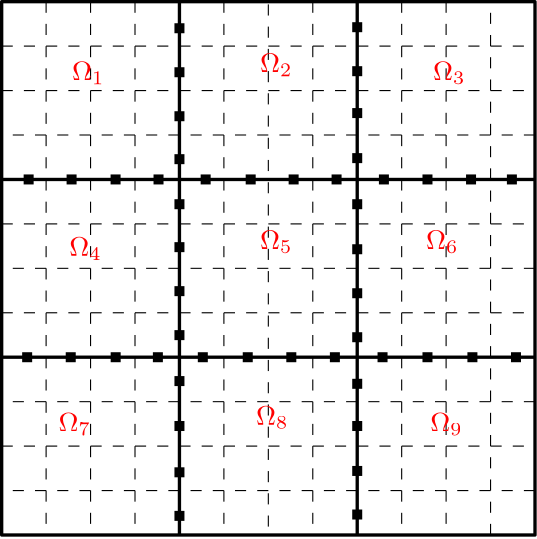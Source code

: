 <?xml version="1.0"?>
<!DOCTYPE ipe SYSTEM "ipe.dtd">
<ipe version="70107" creator="Ipe 7.1.7">
<info created="D:20170202123802" modified="D:20170202134141"/>
<ipestyle name="basic">
<symbol name="arrow/arc(spx)">
<path stroke="sym-stroke" fill="sym-stroke" pen="sym-pen">
0 0 m
-1 0.333 l
-1 -0.333 l
h
</path>
</symbol>
<symbol name="arrow/farc(spx)">
<path stroke="sym-stroke" fill="white" pen="sym-pen">
0 0 m
-1 0.333 l
-1 -0.333 l
h
</path>
</symbol>
<symbol name="arrow/ptarc(spx)">
<path stroke="sym-stroke" fill="sym-stroke" pen="sym-pen">
0 0 m
-1 0.333 l
-0.8 0 l
-1 -0.333 l
h
</path>
</symbol>
<symbol name="arrow/fptarc(spx)">
<path stroke="sym-stroke" fill="white" pen="sym-pen">
0 0 m
-1 0.333 l
-0.8 0 l
-1 -0.333 l
h
</path>
</symbol>
<symbol name="mark/circle(sx)" transformations="translations">
<path fill="sym-stroke">
0.6 0 0 0.6 0 0 e
0.4 0 0 0.4 0 0 e
</path>
</symbol>
<symbol name="mark/disk(sx)" transformations="translations">
<path fill="sym-stroke">
0.6 0 0 0.6 0 0 e
</path>
</symbol>
<symbol name="mark/fdisk(sfx)" transformations="translations">
<group>
<path fill="sym-fill">
0.5 0 0 0.5 0 0 e
</path>
<path fill="sym-stroke" fillrule="eofill">
0.6 0 0 0.6 0 0 e
0.4 0 0 0.4 0 0 e
</path>
</group>
</symbol>
<symbol name="mark/box(sx)" transformations="translations">
<path fill="sym-stroke" fillrule="eofill">
-0.6 -0.6 m
0.6 -0.6 l
0.6 0.6 l
-0.6 0.6 l
h
-0.4 -0.4 m
0.4 -0.4 l
0.4 0.4 l
-0.4 0.4 l
h
</path>
</symbol>
<symbol name="mark/square(sx)" transformations="translations">
<path fill="sym-stroke">
-0.6 -0.6 m
0.6 -0.6 l
0.6 0.6 l
-0.6 0.6 l
h
</path>
</symbol>
<symbol name="mark/fsquare(sfx)" transformations="translations">
<group>
<path fill="sym-fill">
-0.5 -0.5 m
0.5 -0.5 l
0.5 0.5 l
-0.5 0.5 l
h
</path>
<path fill="sym-stroke" fillrule="eofill">
-0.6 -0.6 m
0.6 -0.6 l
0.6 0.6 l
-0.6 0.6 l
h
-0.4 -0.4 m
0.4 -0.4 l
0.4 0.4 l
-0.4 0.4 l
h
</path>
</group>
</symbol>
<symbol name="mark/cross(sx)" transformations="translations">
<group>
<path fill="sym-stroke">
-0.43 -0.57 m
0.57 0.43 l
0.43 0.57 l
-0.57 -0.43 l
h
</path>
<path fill="sym-stroke">
-0.43 0.57 m
0.57 -0.43 l
0.43 -0.57 l
-0.57 0.43 l
h
</path>
</group>
</symbol>
<symbol name="arrow/fnormal(spx)">
<path stroke="sym-stroke" fill="white" pen="sym-pen">
0 0 m
-1 0.333 l
-1 -0.333 l
h
</path>
</symbol>
<symbol name="arrow/pointed(spx)">
<path stroke="sym-stroke" fill="sym-stroke" pen="sym-pen">
0 0 m
-1 0.333 l
-0.8 0 l
-1 -0.333 l
h
</path>
</symbol>
<symbol name="arrow/fpointed(spx)">
<path stroke="sym-stroke" fill="white" pen="sym-pen">
0 0 m
-1 0.333 l
-0.8 0 l
-1 -0.333 l
h
</path>
</symbol>
<symbol name="arrow/linear(spx)">
<path stroke="sym-stroke" pen="sym-pen">
-1 0.333 m
0 0 l
-1 -0.333 l
</path>
</symbol>
<symbol name="arrow/fdouble(spx)">
<path stroke="sym-stroke" fill="white" pen="sym-pen">
0 0 m
-1 0.333 l
-1 -0.333 l
h
-1 0 m
-2 0.333 l
-2 -0.333 l
h
</path>
</symbol>
<symbol name="arrow/double(spx)">
<path stroke="sym-stroke" fill="sym-stroke" pen="sym-pen">
0 0 m
-1 0.333 l
-1 -0.333 l
h
-1 0 m
-2 0.333 l
-2 -0.333 l
h
</path>
</symbol>
<pen name="heavier" value="0.8"/>
<pen name="fat" value="1.2"/>
<pen name="ultrafat" value="2"/>
<symbolsize name="large" value="5"/>
<symbolsize name="small" value="2"/>
<symbolsize name="tiny" value="1.1"/>
<arrowsize name="large" value="10"/>
<arrowsize name="small" value="5"/>
<arrowsize name="tiny" value="3"/>
<color name="red" value="1 0 0"/>
<color name="green" value="0 1 0"/>
<color name="blue" value="0 0 1"/>
<color name="yellow" value="1 1 0"/>
<color name="orange" value="1 0.647 0"/>
<color name="gold" value="1 0.843 0"/>
<color name="purple" value="0.627 0.125 0.941"/>
<color name="gray" value="0.745"/>
<color name="brown" value="0.647 0.165 0.165"/>
<color name="navy" value="0 0 0.502"/>
<color name="pink" value="1 0.753 0.796"/>
<color name="seagreen" value="0.18 0.545 0.341"/>
<color name="turquoise" value="0.251 0.878 0.816"/>
<color name="violet" value="0.933 0.51 0.933"/>
<color name="darkblue" value="0 0 0.545"/>
<color name="darkcyan" value="0 0.545 0.545"/>
<color name="darkgray" value="0.663"/>
<color name="darkgreen" value="0 0.392 0"/>
<color name="darkmagenta" value="0.545 0 0.545"/>
<color name="darkorange" value="1 0.549 0"/>
<color name="darkred" value="0.545 0 0"/>
<color name="lightblue" value="0.678 0.847 0.902"/>
<color name="lightcyan" value="0.878 1 1"/>
<color name="lightgray" value="0.827"/>
<color name="lightgreen" value="0.565 0.933 0.565"/>
<color name="lightyellow" value="1 1 0.878"/>
<dashstyle name="dashed" value="[4] 0"/>
<dashstyle name="dotted" value="[1 3] 0"/>
<dashstyle name="dash dotted" value="[4 2 1 2] 0"/>
<dashstyle name="dash dot dotted" value="[4 2 1 2 1 2] 0"/>
<textsize name="large" value="\large"/>
<textsize name="Large" value="\Large"/>
<textsize name="LARGE" value="\LARGE"/>
<textsize name="huge" value="\huge"/>
<textsize name="Huge" value="\Huge"/>
<textsize name="small" value="\small"/>
<textsize name="footnote" value="\footnotesize"/>
<textsize name="tiny" value="\tiny"/>
<textstyle name="center" begin="\begin{center}" end="\end{center}"/>
<textstyle name="itemize" begin="\begin{itemize}" end="\end{itemize}"/>
<textstyle name="item" begin="\begin{itemize}\item{}" end="\end{itemize}"/>
<gridsize name="4 pts" value="4"/>
<gridsize name="8 pts (~3 mm)" value="8"/>
<gridsize name="16 pts (~6 mm)" value="16"/>
<gridsize name="32 pts (~12 mm)" value="32"/>
<gridsize name="10 pts (~3.5 mm)" value="10"/>
<gridsize name="20 pts (~7 mm)" value="20"/>
<gridsize name="14 pts (~5 mm)" value="14"/>
<gridsize name="28 pts (~10 mm)" value="28"/>
<gridsize name="56 pts (~20 mm)" value="56"/>
<anglesize name="90 deg" value="90"/>
<anglesize name="60 deg" value="60"/>
<anglesize name="45 deg" value="45"/>
<anglesize name="30 deg" value="30"/>
<anglesize name="22.5 deg" value="22.5"/>
<tiling name="falling" angle="-60" step="4" width="1"/>
<tiling name="rising" angle="30" step="4" width="1"/>
</ipestyle>
<page>
<layer name="alpha"/>
<view layers="alpha" active="alpha"/>
<path layer="alpha" stroke="black" dash="dashed">
192 768 m
192 768 l
192 768 l
192 768 l
h
</path>
<path stroke="black" dash="dashed">
192 768 m
192 768 l
192 768 l
192 768 l
h
</path>
<path stroke="black" pen="fat">
192 768 m
192 576 l
384 576 l
384 768 l
h
</path>
<path stroke="black" pen="fat">
192 704 m
384 704 l
384 704 l
</path>
<path stroke="black" pen="fat">
192 640 m
384 640 l
</path>
<path stroke="black" pen="fat">
256 768 m
256 576 l
</path>
<path stroke="black" pen="fat">
320 768 m
320 576 l
</path>
<path stroke="black" dash="dashed">
208 768 m
208 576 l
</path>
<path stroke="black" dash="dashed">
224 768 m
224 576 l
</path>
<path stroke="black" dash="dashed">
240 768 m
240 576 l
</path>
<path stroke="black" dash="dashed">
272 768 m
272 576 l
</path>
<path matrix="1 0 0 1 0 -0.98036" stroke="black" dash="dashed">
288 768 m
288 576 l
</path>
<path stroke="black" dash="dashed">
304 768 m
304 576 l
</path>
<path stroke="black" dash="dashed">
336 768 m
336 576 l
336 576 l
336 576 l
</path>
<path stroke="black" dash="dashed">
352 768 m
352 576 l
</path>
<path stroke="black" dash="dashed">
368 576 m
368 768 l
</path>
<path stroke="black" dash="dashed">
192 752 m
384 752 l
384 752 l
</path>
<path stroke="black" dash="dashed">
192 736 m
384 736 l
</path>
<path stroke="black" dash="dashed">
384 720 m
192 720 l
192 720 l
192 720 l
</path>
<path stroke="black" dash="dashed">
192 688 m
384 688 l
</path>
<path stroke="black" dash="dashed">
384 672 m
192 672 l
</path>
<path stroke="black" dash="dashed">
192 656 m
384 656 l
</path>
<path stroke="black" dash="dashed">
384 624 m
192 624 l
</path>
<path stroke="black" dash="dashed">
192 608 m
384 608 l
</path>
<path stroke="black" dash="dashed">
384 592 m
192 592 l
</path>
<use name="mark/square(sx)" pos="256 758.433" size="normal" stroke="black"/>
<use name="mark/square(sx)" pos="256 742.596" size="normal" stroke="black"/>
<use name="mark/square(sx)" pos="256 726.76" size="normal" stroke="black"/>
<use name="mark/square(sx)" pos="256 711.3" size="normal" stroke="black"/>
<use name="mark/square(sx)" pos="256 695.086" size="normal" stroke="black"/>
<use name="mark/square(sx)" pos="256 679.627" size="normal" stroke="black"/>
<use name="mark/square(sx)" pos="256 663.79" size="normal" stroke="black"/>
<use name="mark/square(sx)" pos="256 647.954" size="normal" stroke="black"/>
<use name="mark/square(sx)" pos="201.712 704" size="normal" stroke="black"/>
<use name="mark/square(sx)" pos="217.172 704" size="normal" stroke="black"/>
<use name="mark/square(sx)" pos="233.008 704" size="normal" stroke="black"/>
<use name="mark/square(sx)" pos="248.468 704" size="normal" stroke="black"/>
<use name="mark/square(sx)" pos="265.436 704" size="normal" stroke="black"/>
<use name="mark/square(sx)" pos="281.649 704" size="normal" stroke="black"/>
<use name="mark/square(sx)" pos="297.109 704" size="normal" stroke="black"/>
<use name="mark/square(sx)" pos="312.568 704" size="normal" stroke="black"/>
<use name="mark/square(sx)" pos="320 758.81" size="normal" stroke="black"/>
<use name="mark/square(sx)" pos="320 742.973" size="normal" stroke="black"/>
<use name="mark/square(sx)" pos="320 727.891" size="normal" stroke="black"/>
<use name="mark/square(sx)" pos="320 711.677" size="normal" stroke="black"/>
<use name="mark/square(sx)" pos="320 695.086" size="normal" stroke="black"/>
<use name="mark/square(sx)" pos="320 678.873" size="normal" stroke="black"/>
<use name="mark/square(sx)" pos="320 663.036" size="normal" stroke="black"/>
<use name="mark/square(sx)" pos="320 647.2" size="normal" stroke="black"/>
<use name="mark/square(sx)" pos="329.606 704" size="normal" stroke="black"/>
<use name="mark/square(sx)" pos="345.291 704" size="normal" stroke="black"/>
<use name="mark/square(sx)" pos="360.977 704" size="normal" stroke="black"/>
<use name="mark/square(sx)" pos="375.682 704" size="normal" stroke="black"/>
<use name="mark/square(sx)" pos="329.115 640" size="normal" stroke="black"/>
<use name="mark/square(sx)" pos="345.291 640" size="normal" stroke="black"/>
<use name="mark/square(sx)" pos="361.467 640" size="normal" stroke="black"/>
<use name="mark/square(sx)" pos="377.153 640" size="normal" stroke="black"/>
<use name="mark/square(sx)" pos="264.412 640" size="normal" stroke="black"/>
<use name="mark/square(sx)" pos="280.588 640" size="normal" stroke="black"/>
<use name="mark/square(sx)" pos="296.273 640" size="normal" stroke="black"/>
<use name="mark/square(sx)" pos="311.959 640" size="normal" stroke="black"/>
<use name="mark/square(sx)" pos="201.178 640" size="normal" stroke="black"/>
<use name="mark/square(sx)" pos="216.864 640" size="normal" stroke="black"/>
<use name="mark/square(sx)" pos="233.04 640" size="normal" stroke="black"/>
<use name="mark/square(sx)" pos="248.236 640" size="normal" stroke="black"/>
<use name="mark/square(sx)" pos="256 631.412" size="normal" stroke="black"/>
<use name="mark/square(sx)" pos="256 615.236" size="normal" stroke="black"/>
<use name="mark/square(sx)" pos="256 598.57" size="normal" stroke="black"/>
<use name="mark/square(sx)" pos="256 582.884" size="normal" stroke="black"/>
<use name="mark/square(sx)" pos="320 630.431" size="normal" stroke="black"/>
<use name="mark/square(sx)" pos="320 615.236" size="normal" stroke="black"/>
<use name="mark/square(sx)" pos="320 599.06" size="normal" stroke="black"/>
<use name="mark/square(sx)" pos="320 583.374" size="normal" stroke="black"/>
<text transformations="translations" pos="217.354 739.741" stroke="red" type="label" width="11.665" height="6.812" depth="1.49" valign="baseline">$\Omega_{1}$</text>
<text transformations="translations" pos="284.999 742.682" stroke="red" type="label" width="11.665" height="6.812" depth="1.49" valign="baseline">$\Omega_{2}$</text>
<text matrix="1 0 0 1 0.98036 -5.39198" transformations="translations" pos="346.272 745.133" stroke="red" type="label" width="11.665" height="6.812" depth="1.49" valign="baseline">$\Omega_{3}$</text>
<text transformations="translations" pos="216.374 676.508" stroke="red" type="label" width="11.665" height="6.812" depth="1.49" valign="baseline">$\Omega_{4}$</text>
<text transformations="translations" pos="284.999 678.959" stroke="red" type="label" width="11.665" height="6.812" depth="1.49" valign="baseline">$\Omega_{5}$</text>
<text transformations="translations" pos="344.801 678.959" stroke="red" type="label" width="11.665" height="6.812" depth="1.49" valign="baseline">$\Omega_{6}$</text>
<text transformations="translations" pos="212.452 613.275" stroke="red" type="label" width="11.665" height="6.812" depth="1.49" valign="baseline">$\Omega_{7}$</text>
<text transformations="translations" pos="283.529 615.726" stroke="red" type="label" width="11.665" height="6.812" depth="1.49" valign="baseline">$\Omega_{8}$</text>
<text matrix="1 0 0 1 0 -4.9018" transformations="translations" pos="346.272 618.177" stroke="red" type="label" width="11.665" height="6.812" depth="1.49" valign="baseline">$\Omega_{9}$</text>
</page>
</ipe>
